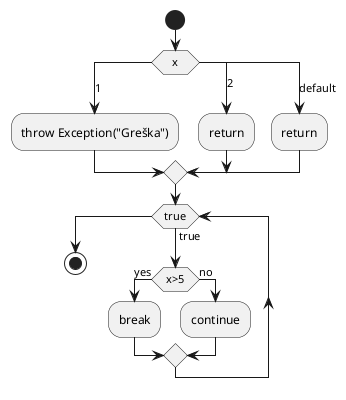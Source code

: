 @startuml
start
switch (x)
case (1)
:throw Exception("Greška");
case (2)
:return;
case (default)
:return;
endswitch
while (true) is (true)
if (x>5) then (yes)
:break;
else (no)
:continue;
endif
endwhile
stop
@enduml
